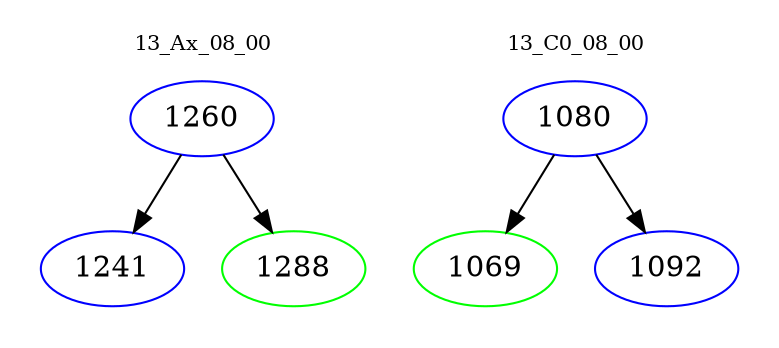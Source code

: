 digraph{
subgraph cluster_0 {
color = white
label = "13_Ax_08_00";
fontsize=10;
T0_1260 [label="1260", color="blue"]
T0_1260 -> T0_1241 [color="black"]
T0_1241 [label="1241", color="blue"]
T0_1260 -> T0_1288 [color="black"]
T0_1288 [label="1288", color="green"]
}
subgraph cluster_1 {
color = white
label = "13_C0_08_00";
fontsize=10;
T1_1080 [label="1080", color="blue"]
T1_1080 -> T1_1069 [color="black"]
T1_1069 [label="1069", color="green"]
T1_1080 -> T1_1092 [color="black"]
T1_1092 [label="1092", color="blue"]
}
}
